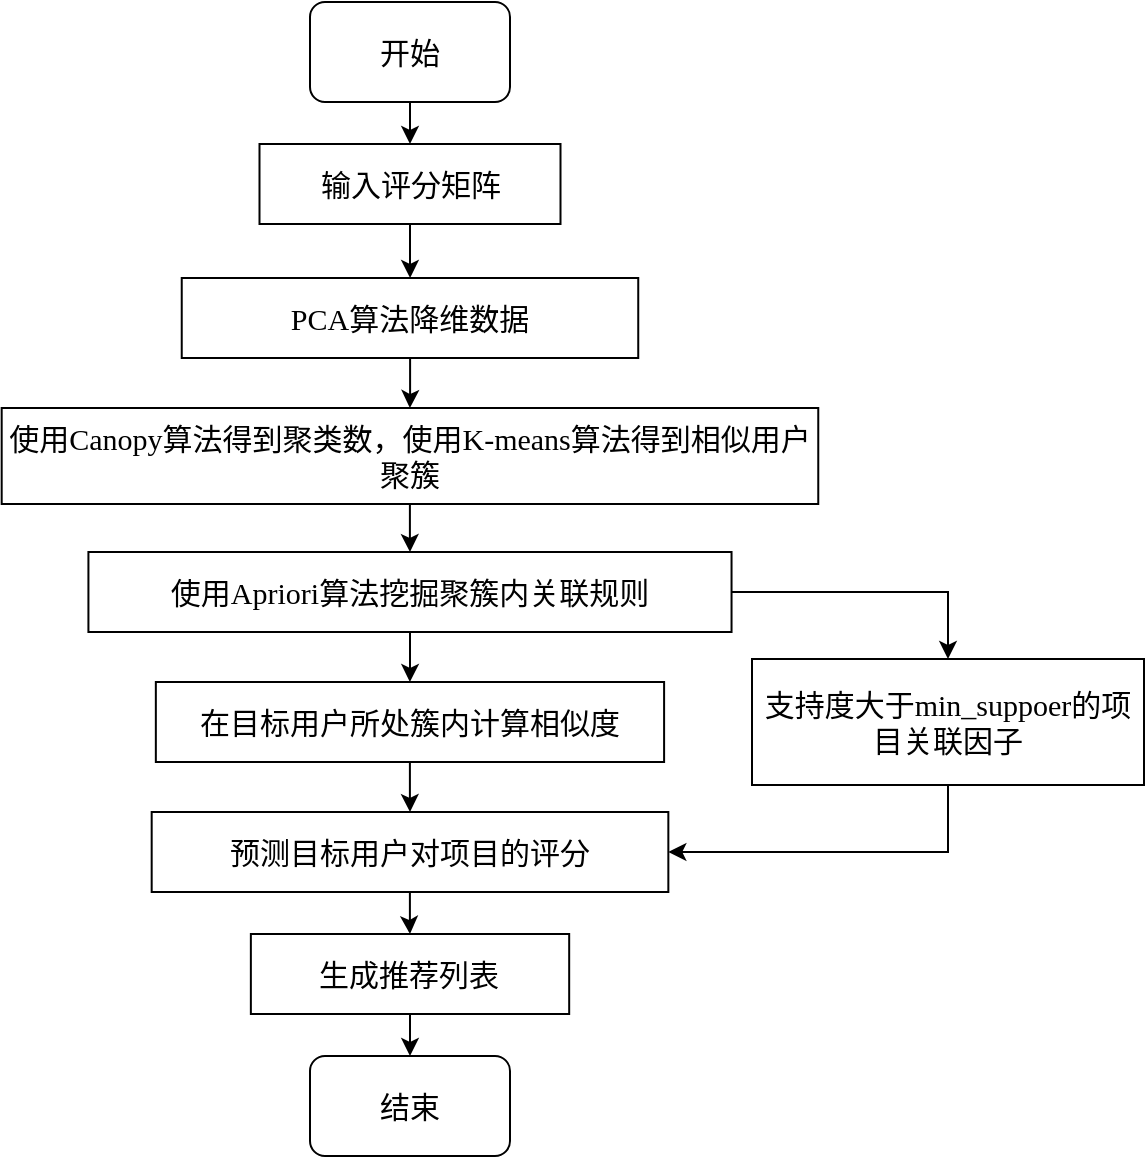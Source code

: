 <mxfile version="20.3.2" type="github">
  <diagram id="C5RBs43oDa-KdzZeNtuy" name="Page-1">
    <mxGraphModel dx="1421" dy="762" grid="0" gridSize="10" guides="1" tooltips="1" connect="1" arrows="1" fold="1" page="1" pageScale="1" pageWidth="3300" pageHeight="2339" math="0" shadow="0">
      <root>
        <mxCell id="WIyWlLk6GJQsqaUBKTNV-0" />
        <mxCell id="WIyWlLk6GJQsqaUBKTNV-1" parent="WIyWlLk6GJQsqaUBKTNV-0" />
        <mxCell id="Zu6oLmDhKKCL5ZHN-sH_-3" style="edgeStyle=orthogonalEdgeStyle;rounded=0;orthogonalLoop=1;jettySize=auto;html=1;exitX=0.5;exitY=1;exitDx=0;exitDy=0;entryX=0.5;entryY=0;entryDx=0;entryDy=0;fontFamily=Verdana;fontSize=15;fontStyle=0;spacing=2;" parent="WIyWlLk6GJQsqaUBKTNV-1" source="Zu6oLmDhKKCL5ZHN-sH_-0" target="Zu6oLmDhKKCL5ZHN-sH_-1" edge="1">
          <mxGeometry relative="1" as="geometry" />
        </mxCell>
        <mxCell id="Zu6oLmDhKKCL5ZHN-sH_-0" value="&lt;font style=&quot;font-size: 15px;&quot;&gt;开始&lt;/font&gt;" style="rounded=1;whiteSpace=wrap;html=1;fontSize=15;fontStyle=0;spacing=2;" parent="WIyWlLk6GJQsqaUBKTNV-1" vertex="1">
          <mxGeometry x="365" y="41" width="100" height="50" as="geometry" />
        </mxCell>
        <mxCell id="Zu6oLmDhKKCL5ZHN-sH_-5" style="edgeStyle=orthogonalEdgeStyle;rounded=0;orthogonalLoop=1;jettySize=auto;html=1;exitX=0.5;exitY=1;exitDx=0;exitDy=0;fontFamily=Verdana;fontSize=15;fontStyle=0;spacing=2;" parent="WIyWlLk6GJQsqaUBKTNV-1" source="Zu6oLmDhKKCL5ZHN-sH_-1" target="Zu6oLmDhKKCL5ZHN-sH_-4" edge="1">
          <mxGeometry relative="1" as="geometry" />
        </mxCell>
        <mxCell id="Zu6oLmDhKKCL5ZHN-sH_-1" value="输入评分矩阵" style="rounded=0;whiteSpace=wrap;html=1;fontFamily=Verdana;fontSize=15;fontStyle=0;spacing=2;" parent="WIyWlLk6GJQsqaUBKTNV-1" vertex="1">
          <mxGeometry x="339.75" y="112" width="150.5" height="40" as="geometry" />
        </mxCell>
        <mxCell id="Zu6oLmDhKKCL5ZHN-sH_-7" value="" style="edgeStyle=orthogonalEdgeStyle;rounded=0;orthogonalLoop=1;jettySize=auto;html=1;fontFamily=Verdana;fontSize=15;fontStyle=0;spacing=2;" parent="WIyWlLk6GJQsqaUBKTNV-1" source="Zu6oLmDhKKCL5ZHN-sH_-4" target="Zu6oLmDhKKCL5ZHN-sH_-6" edge="1">
          <mxGeometry relative="1" as="geometry" />
        </mxCell>
        <mxCell id="Zu6oLmDhKKCL5ZHN-sH_-4" value="PCA算法降维数据" style="rounded=0;whiteSpace=wrap;html=1;fontFamily=Verdana;fontSize=15;fontStyle=0;spacing=2;" parent="WIyWlLk6GJQsqaUBKTNV-1" vertex="1">
          <mxGeometry x="300.87" y="179" width="228.25" height="40" as="geometry" />
        </mxCell>
        <mxCell id="Zu6oLmDhKKCL5ZHN-sH_-9" value="" style="edgeStyle=orthogonalEdgeStyle;rounded=0;orthogonalLoop=1;jettySize=auto;html=1;fontFamily=Verdana;fontSize=15;fontStyle=0;spacing=2;" parent="WIyWlLk6GJQsqaUBKTNV-1" source="Zu6oLmDhKKCL5ZHN-sH_-6" target="Zu6oLmDhKKCL5ZHN-sH_-8" edge="1">
          <mxGeometry relative="1" as="geometry" />
        </mxCell>
        <mxCell id="Zu6oLmDhKKCL5ZHN-sH_-6" value="使用Canopy算法得到聚类数，使用K-means算法得到相似用户聚簇" style="rounded=0;whiteSpace=wrap;html=1;fontFamily=Verdana;fontSize=15;fontStyle=0;spacing=2;" parent="WIyWlLk6GJQsqaUBKTNV-1" vertex="1">
          <mxGeometry x="210.84" y="244" width="408.29" height="48" as="geometry" />
        </mxCell>
        <mxCell id="Zu6oLmDhKKCL5ZHN-sH_-26" value="" style="edgeStyle=orthogonalEdgeStyle;rounded=0;orthogonalLoop=1;jettySize=auto;html=1;fontFamily=Verdana;fontSize=15;fontStyle=0;spacing=2;" parent="WIyWlLk6GJQsqaUBKTNV-1" source="Zu6oLmDhKKCL5ZHN-sH_-8" target="Zu6oLmDhKKCL5ZHN-sH_-25" edge="1">
          <mxGeometry relative="1" as="geometry" />
        </mxCell>
        <mxCell id="KAhRK0HXeCguGGpzofEj-1" style="edgeStyle=orthogonalEdgeStyle;rounded=0;orthogonalLoop=1;jettySize=auto;html=1;exitX=1;exitY=0.5;exitDx=0;exitDy=0;entryX=0.5;entryY=0;entryDx=0;entryDy=0;" edge="1" parent="WIyWlLk6GJQsqaUBKTNV-1" source="Zu6oLmDhKKCL5ZHN-sH_-8" target="KAhRK0HXeCguGGpzofEj-0">
          <mxGeometry relative="1" as="geometry" />
        </mxCell>
        <mxCell id="Zu6oLmDhKKCL5ZHN-sH_-8" value="使用Apriori算法挖掘聚簇内关联规则" style="rounded=0;whiteSpace=wrap;html=1;fontFamily=Verdana;fontSize=15;fontStyle=0;spacing=2;" parent="WIyWlLk6GJQsqaUBKTNV-1" vertex="1">
          <mxGeometry x="254.21" y="316" width="321.56" height="40" as="geometry" />
        </mxCell>
        <mxCell id="Zu6oLmDhKKCL5ZHN-sH_-20" value="" style="edgeStyle=orthogonalEdgeStyle;rounded=0;orthogonalLoop=1;jettySize=auto;html=1;fontFamily=Verdana;fontSize=15;fontStyle=0;spacing=2;" parent="WIyWlLk6GJQsqaUBKTNV-1" source="Zu6oLmDhKKCL5ZHN-sH_-12" target="Zu6oLmDhKKCL5ZHN-sH_-19" edge="1">
          <mxGeometry relative="1" as="geometry" />
        </mxCell>
        <mxCell id="Zu6oLmDhKKCL5ZHN-sH_-12" value="预测目标用户对项目的评分" style="rounded=0;whiteSpace=wrap;html=1;fontFamily=Verdana;fontSize=15;fontStyle=0;spacing=2;" parent="WIyWlLk6GJQsqaUBKTNV-1" vertex="1">
          <mxGeometry x="285.84" y="446" width="258.33" height="40" as="geometry" />
        </mxCell>
        <mxCell id="Zu6oLmDhKKCL5ZHN-sH_-22" value="" style="edgeStyle=orthogonalEdgeStyle;rounded=0;orthogonalLoop=1;jettySize=auto;html=1;fontFamily=Verdana;fontSize=15;fontStyle=0;spacing=2;" parent="WIyWlLk6GJQsqaUBKTNV-1" source="Zu6oLmDhKKCL5ZHN-sH_-19" target="Zu6oLmDhKKCL5ZHN-sH_-21" edge="1">
          <mxGeometry relative="1" as="geometry" />
        </mxCell>
        <mxCell id="Zu6oLmDhKKCL5ZHN-sH_-19" value="生成推荐列表" style="rounded=0;whiteSpace=wrap;html=1;fontFamily=Verdana;fontSize=15;fontStyle=0;spacing=2;" parent="WIyWlLk6GJQsqaUBKTNV-1" vertex="1">
          <mxGeometry x="335.43" y="507" width="159.16" height="40" as="geometry" />
        </mxCell>
        <mxCell id="Zu6oLmDhKKCL5ZHN-sH_-21" value="&lt;font style=&quot;font-size: 15px;&quot;&gt;结束&lt;/font&gt;" style="rounded=1;whiteSpace=wrap;html=1;fontSize=15;fontStyle=0;spacing=2;" parent="WIyWlLk6GJQsqaUBKTNV-1" vertex="1">
          <mxGeometry x="365.0" y="568" width="100" height="50" as="geometry" />
        </mxCell>
        <mxCell id="Zu6oLmDhKKCL5ZHN-sH_-28" style="edgeStyle=orthogonalEdgeStyle;rounded=0;orthogonalLoop=1;jettySize=auto;html=1;entryX=0.5;entryY=0;entryDx=0;entryDy=0;fontFamily=Verdana;fontSize=15;fontStyle=0;spacing=2;" parent="WIyWlLk6GJQsqaUBKTNV-1" source="Zu6oLmDhKKCL5ZHN-sH_-25" target="Zu6oLmDhKKCL5ZHN-sH_-12" edge="1">
          <mxGeometry relative="1" as="geometry" />
        </mxCell>
        <mxCell id="Zu6oLmDhKKCL5ZHN-sH_-25" value="在目标用户所处簇内计算相似度" style="rounded=0;whiteSpace=wrap;html=1;fontFamily=Verdana;fontSize=15;fontStyle=0;spacing=2;" parent="WIyWlLk6GJQsqaUBKTNV-1" vertex="1">
          <mxGeometry x="287.92" y="381" width="254.13" height="40" as="geometry" />
        </mxCell>
        <mxCell id="KAhRK0HXeCguGGpzofEj-2" style="edgeStyle=orthogonalEdgeStyle;rounded=0;orthogonalLoop=1;jettySize=auto;html=1;exitX=0.5;exitY=1;exitDx=0;exitDy=0;entryX=1;entryY=0.5;entryDx=0;entryDy=0;" edge="1" parent="WIyWlLk6GJQsqaUBKTNV-1" source="KAhRK0HXeCguGGpzofEj-0" target="Zu6oLmDhKKCL5ZHN-sH_-12">
          <mxGeometry relative="1" as="geometry" />
        </mxCell>
        <mxCell id="KAhRK0HXeCguGGpzofEj-0" value="支持度大于min_suppoer的项目关联因子" style="rounded=0;whiteSpace=wrap;html=1;fontFamily=Verdana;fontSize=15;fontStyle=0;spacing=2;" vertex="1" parent="WIyWlLk6GJQsqaUBKTNV-1">
          <mxGeometry x="586" y="369.5" width="196" height="63" as="geometry" />
        </mxCell>
      </root>
    </mxGraphModel>
  </diagram>
</mxfile>
